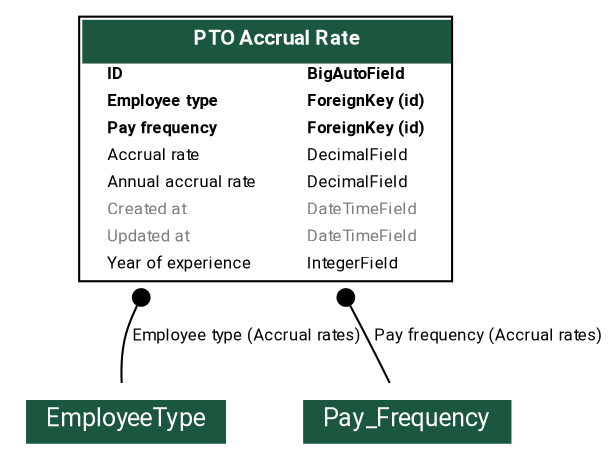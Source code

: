digraph model_graph {
	graph [bb="0,0,280.91,216.25",
		fontname=Roboto,
		fontsize=8,
		rankdir=TB,
		splines=true
	];
	node [fontname=Roboto,
		fontsize=8,
		label="\N",
		shape=plaintext
	];
	edge [fontname=Roboto,
		fontsize=8
	];
	accuralrates_models_AccrualRates	[height=1.8785,
		label=<
    <TABLE BGCOLOR="white" BORDER="1" CELLBORDER="0" CELLSPACING="0">
    <TR><TD COLSPAN="2" CELLPADDING="5" ALIGN="CENTER" BGCOLOR="#1b563f">
    <FONT FACE="Roboto" COLOR="white" POINT-SIZE="10"><B>
    PTO Accrual Rate
    </B></FONT></TD></TR>
  
  
    <TR><TD ALIGN="LEFT" BORDER="0">
    <FONT FACE="Roboto"><B>ID</B></FONT>
    </TD><TD ALIGN="LEFT">
    <FONT FACE="Roboto"><B>BigAutoField</B></FONT>
    </TD></TR>
  
  
  
    <TR><TD ALIGN="LEFT" BORDER="0">
    <FONT FACE="Roboto"><B>Employee type</B></FONT>
    </TD><TD ALIGN="LEFT">
    <FONT FACE="Roboto"><B>ForeignKey (id)</B></FONT>
    </TD></TR>
  
  
  
    <TR><TD ALIGN="LEFT" BORDER="0">
    <FONT FACE="Roboto"><B>Pay frequency</B></FONT>
    </TD><TD ALIGN="LEFT">
    <FONT FACE="Roboto"><B>ForeignKey (id)</B></FONT>
    </TD></TR>
  
  
  
    <TR><TD ALIGN="LEFT" BORDER="0">
    <FONT FACE="Roboto">Accrual rate</FONT>
    </TD><TD ALIGN="LEFT">
    <FONT FACE="Roboto">DecimalField</FONT>
    </TD></TR>
  
  
  
    <TR><TD ALIGN="LEFT" BORDER="0">
    <FONT FACE="Roboto">Annual accrual rate</FONT>
    </TD><TD ALIGN="LEFT">
    <FONT FACE="Roboto">DecimalField</FONT>
    </TD></TR>
  
  
  
    <TR><TD ALIGN="LEFT" BORDER="0">
    <FONT COLOR="#7B7B7B" FACE="Roboto">Created at</FONT>
    </TD><TD ALIGN="LEFT">
    <FONT COLOR="#7B7B7B" FACE="Roboto">DateTimeField</FONT>
    </TD></TR>
  
  
  
    <TR><TD ALIGN="LEFT" BORDER="0">
    <FONT COLOR="#7B7B7B" FACE="Roboto">Updated at</FONT>
    </TD><TD ALIGN="LEFT">
    <FONT COLOR="#7B7B7B" FACE="Roboto">DateTimeField</FONT>
    </TD></TR>
  
  
  
    <TR><TD ALIGN="LEFT" BORDER="0">
    <FONT FACE="Roboto">Year of experience</FONT>
    </TD><TD ALIGN="LEFT">
    <FONT FACE="Roboto">IntegerField</FONT>
    </TD></TR>
  
  
    </TABLE>
    >,
		pos="123.62,148.62",
		width=2.6736];
	employeetype_models_EmployeeType	[height=0.5,
		label=<
  <TABLE BGCOLOR="white" BORDER="0" CELLBORDER="0" CELLSPACING="0">
  <TR><TD COLSPAN="2" CELLPADDING="4" ALIGN="CENTER" BGCOLOR="#1b563f">
  <FONT FACE="Roboto" POINT-SIZE="12" COLOR="white">EmployeeType</FONT>
  </TD></TR>
  </TABLE>
  >,
		pos="56.625,18",
		width=1.5729];
	accuralrates_models_AccrualRates -> employeetype_models_EmployeeType	[arrowhead=none,
		arrowtail=dot,
		dir=both,
		label=" Employee type (Accrual rates)",
		lp="113.88,58.5",
		pos="s,67.7,81.37 63.571,73.432 61.917,69.992 60.422,66.509 59.125,63 55.942,54.388 55.194,44.182 55.297,35.768"];
	payfrequency_models_Pay_Frequency	[height=0.5,
		label=<
  <TABLE BGCOLOR="white" BORDER="0" CELLBORDER="0" CELLSPACING="0">
  <TR><TD COLSPAN="2" CELLPADDING="4" ALIGN="CENTER" BGCOLOR="#1b563f">
  <FONT FACE="Roboto" POINT-SIZE="12" COLOR="white">Pay_Frequency</FONT>
  </TD></TR>
  </TABLE>
  >,
		pos="190.62,18",
		width=1.6354];
	accuralrates_models_AccrualRates -> payfrequency_models_Pay_Frequency	[arrowhead=none,
		arrowtail=dot,
		dir=both,
		label=" Pay frequency (Accrual rates)",
		lp="226.91,58.5",
		pos="s,159.16,81.186 163.21,73.437 165.05,69.912 166.86,66.42 168.62,63 173.24,54.043 178.28,43.995 182.37,35.765"];
}
